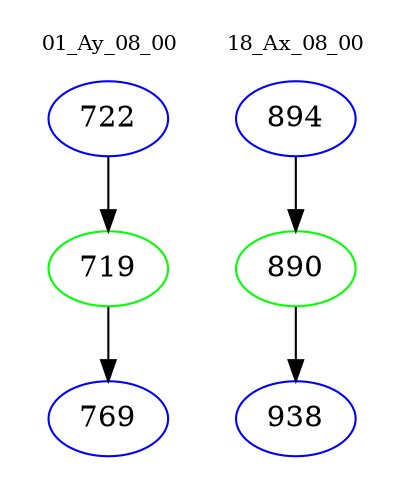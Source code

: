 digraph{
subgraph cluster_0 {
color = white
label = "01_Ay_08_00";
fontsize=10;
T0_722 [label="722", color="blue"]
T0_722 -> T0_719 [color="black"]
T0_719 [label="719", color="green"]
T0_719 -> T0_769 [color="black"]
T0_769 [label="769", color="blue"]
}
subgraph cluster_1 {
color = white
label = "18_Ax_08_00";
fontsize=10;
T1_894 [label="894", color="blue"]
T1_894 -> T1_890 [color="black"]
T1_890 [label="890", color="green"]
T1_890 -> T1_938 [color="black"]
T1_938 [label="938", color="blue"]
}
}
